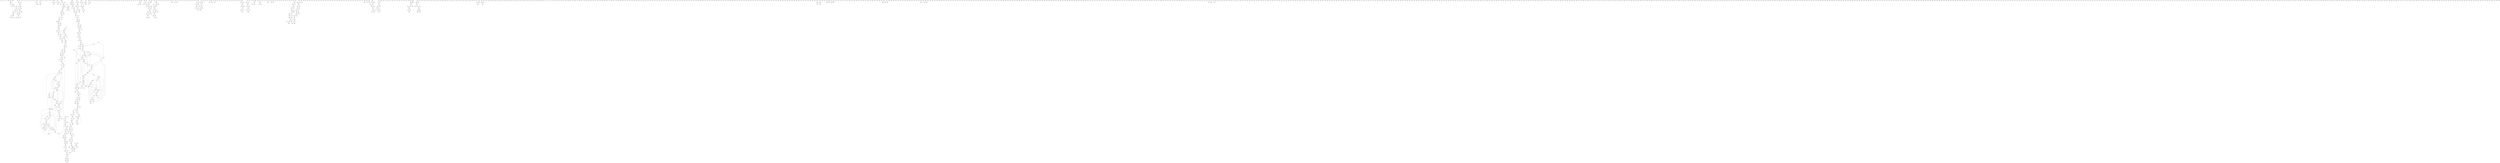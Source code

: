 digraph adj {
graph [k=25]
edge [d=-24]
"0+" [l=494 C=2125]
"0-" [l=494 C=2125]
"1+" [l=53 C=129]
"1-" [l=53 C=129]
"2+" [l=63 C=512]
"2-" [l=63 C=512]
"3+" [l=232 C=1201]
"3-" [l=232 C=1201]
"4+" [l=106 C=331]
"4-" [l=106 C=331]
"5+" [l=152 C=656]
"5-" [l=152 C=656]
"6+" [l=598 C=2831]
"6-" [l=598 C=2831]
"7+" [l=27 C=31]
"7-" [l=27 C=31]
"8+" [l=418 C=2431]
"8-" [l=418 C=2431]
"9+" [l=311 C=1298]
"9-" [l=311 C=1298]
"10+" [l=79 C=239]
"10-" [l=79 C=239]
"13+" [l=47 C=72]
"13-" [l=47 C=72]
"14+" [l=54 C=116]
"14-" [l=54 C=116]
"15+" [l=131 C=862]
"15-" [l=131 C=862]
"16+" [l=36 C=144]
"16-" [l=36 C=144]
"17+" [l=261 C=1224]
"17-" [l=261 C=1224]
"18+" [l=249 C=1269]
"18-" [l=249 C=1269]
"19+" [l=456 C=2093]
"19-" [l=456 C=2093]
"20+" [l=199 C=759]
"20-" [l=199 C=759]
"21+" [l=604 C=3042]
"21-" [l=604 C=3042]
"22+" [l=31 C=436]
"22-" [l=31 C=436]
"23+" [l=172 C=756]
"23-" [l=172 C=756]
"24+" [l=41 C=121]
"24-" [l=41 C=121]
"25+" [l=229 C=1683]
"25-" [l=229 C=1683]
"26+" [l=147 C=558]
"26-" [l=147 C=558]
"27+" [l=88 C=333]
"27-" [l=88 C=333]
"28+" [l=88 C=402]
"28-" [l=88 C=402]
"29+" [l=422 C=2154]
"29-" [l=422 C=2154]
"30+" [l=49 C=92]
"30-" [l=49 C=92]
"31+" [l=73 C=259]
"31-" [l=73 C=259]
"32+" [l=231 C=977]
"32-" [l=231 C=977]
"33+" [l=404 C=1863]
"33-" [l=404 C=1863]
"34+" [l=42 C=1011]
"34-" [l=42 C=1011]
"35+" [l=210 C=984]
"35-" [l=210 C=984]
"36+" [l=378 C=1682]
"36-" [l=378 C=1682]
"37+" [l=226 C=1054]
"37-" [l=226 C=1054]
"38+" [l=28 C=28]
"38-" [l=28 C=28]
"39+" [l=105 C=503]
"39-" [l=105 C=503]
"40+" [l=45 C=267]
"40-" [l=45 C=267]
"41+" [l=423 C=2204]
"41-" [l=423 C=2204]
"42+" [l=293 C=907]
"42-" [l=293 C=907]
"43+" [l=175 C=746]
"43-" [l=175 C=746]
"44+" [l=159 C=627]
"44-" [l=159 C=627]
"45+" [l=794 C=3661]
"45-" [l=794 C=3661]
"46+" [l=162 C=563]
"46-" [l=162 C=563]
"47+" [l=1436 C=7491]
"47-" [l=1436 C=7491]
"48+" [l=98 C=440]
"48-" [l=98 C=440]
"49+" [l=71 C=251]
"49-" [l=71 C=251]
"50+" [l=96 C=333]
"50-" [l=96 C=333]
"51+" [l=906 C=4511]
"51-" [l=906 C=4511]
"52+" [l=77 C=357]
"52-" [l=77 C=357]
"53+" [l=294 C=1470]
"53-" [l=294 C=1470]
"54+" [l=465 C=2288]
"54-" [l=465 C=2288]
"56+" [l=109 C=605]
"56-" [l=109 C=605]
"57+" [l=43 C=161]
"57-" [l=43 C=161]
"59+" [l=36 C=178]
"59-" [l=36 C=178]
"60+" [l=133 C=654]
"60-" [l=133 C=654]
"61+" [l=69 C=146]
"61-" [l=69 C=146]
"62+" [l=515 C=2554]
"62-" [l=515 C=2554]
"63+" [l=125 C=463]
"63-" [l=125 C=463]
"64+" [l=171 C=745]
"64-" [l=171 C=745]
"65+" [l=158 C=933]
"65-" [l=158 C=933]
"67+" [l=60 C=278]
"67-" [l=60 C=278]
"68+" [l=117 C=249]
"68-" [l=117 C=249]
"69+" [l=77 C=454]
"69-" [l=77 C=454]
"70+" [l=99 C=779]
"70-" [l=99 C=779]
"71+" [l=77 C=185]
"71-" [l=77 C=185]
"72+" [l=77 C=301]
"72-" [l=77 C=301]
"73+" [l=335 C=1536]
"73-" [l=335 C=1536]
"74+" [l=334 C=1567]
"74-" [l=334 C=1567]
"75+" [l=92 C=498]
"75-" [l=92 C=498]
"76+" [l=49 C=170]
"76-" [l=49 C=170]
"77+" [l=26 C=192]
"77-" [l=26 C=192]
"78+" [l=73 C=225]
"78-" [l=73 C=225]
"79+" [l=298 C=1188]
"79-" [l=298 C=1188]
"80+" [l=215 C=1182]
"80-" [l=215 C=1182]
"81+" [l=62 C=316]
"81-" [l=62 C=316]
"84+" [l=260 C=1319]
"84-" [l=260 C=1319]
"85+" [l=94 C=815]
"85-" [l=94 C=815]
"86+" [l=681 C=3038]
"86-" [l=681 C=3038]
"87+" [l=58 C=100]
"87-" [l=58 C=100]
"88+" [l=55 C=183]
"88-" [l=55 C=183]
"89+" [l=202 C=1008]
"89-" [l=202 C=1008]
"90+" [l=313 C=1410]
"90-" [l=313 C=1410]
"91+" [l=46 C=116]
"91-" [l=46 C=116]
"92+" [l=97 C=267]
"92-" [l=97 C=267]
"93+" [l=97 C=353]
"93-" [l=97 C=353]
"94+" [l=40 C=582]
"94-" [l=40 C=582]
"95+" [l=97 C=397]
"95-" [l=97 C=397]
"96+" [l=46 C=160]
"96-" [l=46 C=160]
"97+" [l=76 C=220]
"97-" [l=76 C=220]
"98+" [l=242 C=782]
"98-" [l=242 C=782]
"99+" [l=651 C=3520]
"99-" [l=651 C=3520]
"100+" [l=144 C=553]
"100-" [l=144 C=553]
"101+" [l=232 C=1354]
"101-" [l=232 C=1354]
"102+" [l=1512 C=7252]
"102-" [l=1512 C=7252]
"103+" [l=382 C=2215]
"103-" [l=382 C=2215]
"104+" [l=452 C=2424]
"104-" [l=452 C=2424]
"106+" [l=70 C=205]
"106-" [l=70 C=205]
"108+" [l=441 C=1710]
"108-" [l=441 C=1710]
"109+" [l=193 C=731]
"109-" [l=193 C=731]
"110+" [l=691 C=3176]
"110-" [l=691 C=3176]
"111+" [l=43 C=278]
"111-" [l=43 C=278]
"112+" [l=126 C=1428]
"112-" [l=126 C=1428]
"113+" [l=235 C=830]
"113-" [l=235 C=830]
"114+" [l=297 C=1290]
"114-" [l=297 C=1290]
"115+" [l=404 C=1581]
"115-" [l=404 C=1581]
"116+" [l=131 C=650]
"116-" [l=131 C=650]
"117+" [l=174 C=909]
"117-" [l=174 C=909]
"118+" [l=119 C=606]
"118-" [l=119 C=606]
"120+" [l=89 C=295]
"120-" [l=89 C=295]
"121+" [l=858 C=4375]
"121-" [l=858 C=4375]
"122+" [l=695 C=3163]
"122-" [l=695 C=3163]
"123+" [l=77 C=147]
"123-" [l=77 C=147]
"124+" [l=171 C=625]
"124-" [l=171 C=625]
"125+" [l=102 C=739]
"125-" [l=102 C=739]
"126+" [l=132 C=552]
"126-" [l=132 C=552]
"127+" [l=75 C=259]
"127-" [l=75 C=259]
"128+" [l=102 C=542]
"128-" [l=102 C=542]
"129+" [l=521 C=2720]
"129-" [l=521 C=2720]
"130+" [l=62 C=204]
"130-" [l=62 C=204]
"131+" [l=341 C=1655]
"131-" [l=341 C=1655]
"132+" [l=118 C=463]
"132-" [l=118 C=463]
"133+" [l=61 C=388]
"133-" [l=61 C=388]
"134+" [l=451 C=2119]
"134-" [l=451 C=2119]
"135+" [l=442 C=3285]
"135-" [l=442 C=3285]
"137+" [l=334 C=1381]
"137-" [l=334 C=1381]
"138+" [l=348 C=1737]
"138-" [l=348 C=1737]
"140+" [l=70 C=195]
"140-" [l=70 C=195]
"141+" [l=407 C=2085]
"141-" [l=407 C=2085]
"142+" [l=702 C=2756]
"142-" [l=702 C=2756]
"143+" [l=267 C=1150]
"143-" [l=267 C=1150]
"144+" [l=113 C=370]
"144-" [l=113 C=370]
"145+" [l=309 C=1809]
"145-" [l=309 C=1809]
"146+" [l=55 C=103]
"146-" [l=55 C=103]
"147+" [l=147 C=1120]
"147-" [l=147 C=1120]
"148+" [l=494 C=2214]
"148-" [l=494 C=2214]
"149+" [l=59 C=128]
"149-" [l=59 C=128]
"150+" [l=129 C=547]
"150-" [l=129 C=547]
"151+" [l=565 C=4563]
"151-" [l=565 C=4563]
"152+" [l=100 C=604]
"152-" [l=100 C=604]
"153+" [l=100 C=384]
"153-" [l=100 C=384]
"154+" [l=120 C=972]
"154-" [l=120 C=972]
"155+" [l=845 C=3874]
"155-" [l=845 C=3874]
"156+" [l=282 C=1299]
"156-" [l=282 C=1299]
"157+" [l=72 C=193]
"157-" [l=72 C=193]
"158+" [l=40 C=183]
"158-" [l=40 C=183]
"159+" [l=318 C=1318]
"159-" [l=318 C=1318]
"160+" [l=460 C=2275]
"160-" [l=460 C=2275]
"161+" [l=183 C=902]
"161-" [l=183 C=902]
"162+" [l=436 C=1950]
"162-" [l=436 C=1950]
"163+" [l=65 C=169]
"163-" [l=65 C=169]
"164+" [l=78 C=181]
"164-" [l=78 C=181]
"165+" [l=49 C=57]
"165-" [l=49 C=57]
"166+" [l=39 C=161]
"166-" [l=39 C=161]
"167+" [l=178 C=612]
"167-" [l=178 C=612]
"168+" [l=116 C=412]
"168-" [l=116 C=412]
"171+" [l=71 C=226]
"171-" [l=71 C=226]
"172+" [l=72 C=211]
"172-" [l=72 C=211]
"173+" [l=553 C=2517]
"173-" [l=553 C=2517]
"174+" [l=107 C=678]
"174-" [l=107 C=678]
"175+" [l=117 C=1115]
"175-" [l=117 C=1115]
"177+" [l=663 C=3248]
"177-" [l=663 C=3248]
"178+" [l=84 C=260]
"178-" [l=84 C=260]
"179+" [l=70 C=213]
"179-" [l=70 C=213]
"180+" [l=53 C=131]
"180-" [l=53 C=131]
"181+" [l=60 C=261]
"181-" [l=60 C=261]
"182+" [l=405 C=1724]
"182-" [l=405 C=1724]
"183+" [l=74 C=134]
"183-" [l=74 C=134]
"184+" [l=50 C=124]
"184-" [l=50 C=124]
"185+" [l=1919 C=10785]
"185-" [l=1919 C=10785]
"186+" [l=37 C=300]
"186-" [l=37 C=300]
"187+" [l=2214 C=11261]
"187-" [l=2214 C=11261]
"188+" [l=359 C=1565]
"188-" [l=359 C=1565]
"190+" [l=428 C=1931]
"190-" [l=428 C=1931]
"192+" [l=445 C=2033]
"192-" [l=445 C=2033]
"193+" [l=96 C=204]
"193-" [l=96 C=204]
"194+" [l=457 C=1912]
"194-" [l=457 C=1912]
"195+" [l=535 C=2531]
"195-" [l=535 C=2531]
"196+" [l=292 C=1160]
"196-" [l=292 C=1160]
"197+" [l=415 C=1998]
"197-" [l=415 C=1998]
"198+" [l=195 C=601]
"198-" [l=195 C=601]
"199+" [l=121 C=490]
"199-" [l=121 C=490]
"200+" [l=102 C=364]
"200-" [l=102 C=364]
"201+" [l=266 C=1220]
"201-" [l=266 C=1220]
"202+" [l=56 C=151]
"202-" [l=56 C=151]
"203+" [l=137 C=623]
"203-" [l=137 C=623]
"204+" [l=324 C=1633]
"204-" [l=324 C=1633]
"205+" [l=87 C=274]
"205-" [l=87 C=274]
"206+" [l=49 C=285]
"206-" [l=49 C=285]
"208+" [l=113 C=535]
"208-" [l=113 C=535]
"209+" [l=83 C=295]
"209-" [l=83 C=295]
"210+" [l=29 C=118]
"210-" [l=29 C=118]
"211+" [l=92 C=290]
"211-" [l=92 C=290]
"213+" [l=426 C=1849]
"213-" [l=426 C=1849]
"214+" [l=118 C=328]
"214-" [l=118 C=328]
"215+" [l=103 C=273]
"215-" [l=103 C=273]
"216+" [l=388 C=1902]
"216-" [l=388 C=1902]
"217+" [l=111 C=485]
"217-" [l=111 C=485]
"218+" [l=298 C=1308]
"218-" [l=298 C=1308]
"220+" [l=740 C=4482]
"220-" [l=740 C=4482]
"221+" [l=395 C=1633]
"221-" [l=395 C=1633]
"222+" [l=208 C=795]
"222-" [l=208 C=795]
"223+" [l=300 C=1557]
"223-" [l=300 C=1557]
"224+" [l=193 C=903]
"224-" [l=193 C=903]
"225+" [l=159 C=476]
"225-" [l=159 C=476]
"226+" [l=53 C=155]
"226-" [l=53 C=155]
"227+" [l=33 C=76]
"227-" [l=33 C=76]
"228+" [l=199 C=761]
"228-" [l=199 C=761]
"229+" [l=174 C=958]
"229-" [l=174 C=958]
"230+" [l=322 C=1849]
"230-" [l=322 C=1849]
"232+" [l=305 C=1477]
"232-" [l=305 C=1477]
"233+" [l=51 C=114]
"233-" [l=51 C=114]
"234+" [l=39 C=119]
"234-" [l=39 C=119]
"235+" [l=150 C=507]
"235-" [l=150 C=507]
"236+" [l=407 C=1617]
"236-" [l=407 C=1617]
"237+" [l=403 C=1891]
"237-" [l=403 C=1891]
"238+" [l=260 C=1230]
"238-" [l=260 C=1230]
"239+" [l=219 C=949]
"239-" [l=219 C=949]
"241+" [l=54 C=93]
"241-" [l=54 C=93]
"242+" [l=204 C=1119]
"242-" [l=204 C=1119]
"243+" [l=128 C=510]
"243-" [l=128 C=510]
"244+" [l=300 C=1438]
"244-" [l=300 C=1438]
"245+" [l=76 C=166]
"245-" [l=76 C=166]
"246+" [l=32 C=101]
"246-" [l=32 C=101]
"247+" [l=77 C=165]
"247-" [l=77 C=165]
"248+" [l=47 C=377]
"248-" [l=47 C=377]
"249+" [l=423 C=1626]
"249-" [l=423 C=1626]
"250+" [l=58 C=357]
"250-" [l=58 C=357]
"251+" [l=70 C=198]
"251-" [l=70 C=198]
"252+" [l=446 C=2210]
"252-" [l=446 C=2210]
"253+" [l=255 C=1006]
"253-" [l=255 C=1006]
"254+" [l=1516 C=7994]
"254-" [l=1516 C=7994]
"255+" [l=49 C=156]
"255-" [l=49 C=156]
"256+" [l=163 C=693]
"256-" [l=163 C=693]
"257+" [l=163 C=537]
"257-" [l=163 C=537]
"259+" [l=1111 C=5486]
"259-" [l=1111 C=5486]
"260+" [l=166 C=748]
"260-" [l=166 C=748]
"261+" [l=151 C=658]
"261-" [l=151 C=658]
"262+" [l=204 C=991]
"262-" [l=204 C=991]
"263+" [l=230 C=1052]
"263-" [l=230 C=1052]
"264+" [l=72 C=242]
"264-" [l=72 C=242]
"265+" [l=44 C=59]
"265-" [l=44 C=59]
"267+" [l=112 C=400]
"267-" [l=112 C=400]
"268+" [l=315 C=1758]
"268-" [l=315 C=1758]
"269+" [l=83 C=208]
"269-" [l=83 C=208]
"270+" [l=125 C=374]
"270-" [l=125 C=374]
"271+" [l=219 C=930]
"271-" [l=219 C=930]
"272+" [l=88 C=570]
"272-" [l=88 C=570]
"273+" [l=142 C=642]
"273-" [l=142 C=642]
"274+" [l=189 C=690]
"274-" [l=189 C=690]
"275+" [l=62 C=164]
"275-" [l=62 C=164]
"276+" [l=114 C=414]
"276-" [l=114 C=414]
"277+" [l=244 C=1360]
"277-" [l=244 C=1360]
"278+" [l=95 C=270]
"278-" [l=95 C=270]
"279+" [l=55 C=79]
"279-" [l=55 C=79]
"280+" [l=169 C=784]
"280-" [l=169 C=784]
"281+" [l=493 C=2223]
"281-" [l=493 C=2223]
"282+" [l=444 C=2342]
"282-" [l=444 C=2342]
"283+" [l=302 C=1220]
"283-" [l=302 C=1220]
"284+" [l=827 C=4648]
"284-" [l=827 C=4648]
"285+" [l=435 C=1830]
"285-" [l=435 C=1830]
"286+" [l=50 C=700]
"286-" [l=50 C=700]
"287+" [l=99 C=453]
"287-" [l=99 C=453]
"288+" [l=54 C=120]
"288-" [l=54 C=120]
"289+" [l=71 C=157]
"289-" [l=71 C=157]
"290+" [l=305 C=1275]
"290-" [l=305 C=1275]
"291+" [l=70 C=264]
"291-" [l=70 C=264]
"292+" [l=218 C=1165]
"292-" [l=218 C=1165]
"293+" [l=37 C=176]
"293-" [l=37 C=176]
"294+" [l=112 C=501]
"294-" [l=112 C=501]
"295+" [l=51 C=179]
"295-" [l=51 C=179]
"296+" [l=393 C=1502]
"296-" [l=393 C=1502]
"297+" [l=68 C=156]
"297-" [l=68 C=156]
"298+" [l=281 C=1186]
"298-" [l=281 C=1186]
"299+" [l=133 C=346]
"299-" [l=133 C=346]
"300+" [l=49 C=154]
"300-" [l=49 C=154]
"301+" [l=428 C=2046]
"301-" [l=428 C=2046]
"302+" [l=999 C=5187]
"302-" [l=999 C=5187]
"303+" [l=49 C=70]
"303-" [l=49 C=70]
"304+" [l=169 C=551]
"304-" [l=169 C=551]
"305+" [l=85 C=319]
"305-" [l=85 C=319]
"306+" [l=678 C=5383]
"306-" [l=678 C=5383]
"307+" [l=71 C=214]
"307-" [l=71 C=214]
"308+" [l=323 C=1357]
"308-" [l=323 C=1357]
"309+" [l=27 C=60]
"309-" [l=27 C=60]
"310+" [l=122 C=449]
"310-" [l=122 C=449]
"311+" [l=42 C=744]
"311-" [l=42 C=744]
"312+" [l=471 C=2715]
"312-" [l=471 C=2715]
"313+" [l=224 C=935]
"313-" [l=224 C=935]
"314+" [l=84 C=230]
"314-" [l=84 C=230]
"315+" [l=385 C=1828]
"315-" [l=385 C=1828]
"316+" [l=633 C=3385]
"316-" [l=633 C=3385]
"317+" [l=81 C=303]
"317-" [l=81 C=303]
"319+" [l=112 C=288]
"319-" [l=112 C=288]
"320+" [l=414 C=1998]
"320-" [l=414 C=1998]
"321+" [l=382 C=1620]
"321-" [l=382 C=1620]
"322+" [l=180 C=1040]
"322-" [l=180 C=1040]
"323+" [l=48 C=130]
"323-" [l=48 C=130]
"324+" [l=816 C=3994]
"324-" [l=816 C=3994]
"325+" [l=65 C=195]
"325-" [l=65 C=195]
"327+" [l=137 C=647]
"327-" [l=137 C=647]
"328+" [l=135 C=527]
"328-" [l=135 C=527]
"329+" [l=143 C=551]
"329-" [l=143 C=551]
"330+" [l=1386 C=7582]
"330-" [l=1386 C=7582]
"331+" [l=87 C=356]
"331-" [l=87 C=356]
"332+" [l=76 C=204]
"332-" [l=76 C=204]
"333+" [l=150 C=814]
"333-" [l=150 C=814]
"334+" [l=66 C=191]
"334-" [l=66 C=191]
"335+" [l=362 C=2005]
"335-" [l=362 C=2005]
"337+" [l=49 C=162]
"337-" [l=49 C=162]
"338+" [l=58 C=182]
"338-" [l=58 C=182]
"339+" [l=365 C=1583]
"339-" [l=365 C=1583]
"340+" [l=35 C=112]
"340-" [l=35 C=112]
"341+" [l=159 C=657]
"341-" [l=159 C=657]
"342+" [l=84 C=295]
"342-" [l=84 C=295]
"343+" [l=195 C=599]
"343-" [l=195 C=599]
"344+" [l=51 C=179]
"344-" [l=51 C=179]
"345+" [l=221 C=1145]
"345-" [l=221 C=1145]
"346+" [l=321 C=1356]
"346-" [l=321 C=1356]
"347+" [l=97 C=204]
"347-" [l=97 C=204]
"348+" [l=309 C=1431]
"348-" [l=309 C=1431]
"349+" [l=85 C=348]
"349-" [l=85 C=348]
"350+" [l=260 C=1409]
"350-" [l=260 C=1409]
"351+" [l=46 C=68]
"351-" [l=46 C=68]
"352+" [l=249 C=1240]
"352-" [l=249 C=1240]
"353+" [l=905 C=4635]
"353-" [l=905 C=4635]
"354+" [l=62 C=182]
"354-" [l=62 C=182]
"355+" [l=303 C=1690]
"355-" [l=303 C=1690]
"356+" [l=49 C=101]
"356-" [l=49 C=101]
"357+" [l=56 C=171]
"357-" [l=56 C=171]
"358+" [l=540 C=2321]
"358-" [l=540 C=2321]
"359+" [l=447 C=2158]
"359-" [l=447 C=2158]
"360+" [l=296 C=1092]
"360-" [l=296 C=1092]
"362+" [l=52 C=282]
"362-" [l=52 C=282]
"363+" [l=958 C=4920]
"363-" [l=958 C=4920]
"364+" [l=216 C=946]
"364-" [l=216 C=946]
"365+" [l=29 C=61]
"365-" [l=29 C=61]
"366+" [l=25 C=57]
"366-" [l=25 C=57]
"367+" [l=27 C=54]
"367-" [l=27 C=54]
"368+" [l=1486 C=7216]
"368-" [l=1486 C=7216]
"369+" [l=26 C=18]
"369-" [l=26 C=18]
"370+" [l=67 C=384]
"370-" [l=67 C=384]
"371+" [l=60 C=132]
"371-" [l=60 C=132]
"372+" [l=535 C=3010]
"372-" [l=535 C=3010]
"373+" [l=138 C=573]
"373-" [l=138 C=573]
"374+" [l=100 C=441]
"374-" [l=100 C=441]
"375+" [l=215 C=1241]
"375-" [l=215 C=1241]
"376+" [l=53 C=231]
"376-" [l=53 C=231]
"377+" [l=357 C=1272]
"377-" [l=357 C=1272]
"378+" [l=331 C=1481]
"378-" [l=331 C=1481]
"379+" [l=30 C=53]
"379-" [l=30 C=53]
"380+" [l=131 C=547]
"380-" [l=131 C=547]
"381+" [l=226 C=1013]
"381-" [l=226 C=1013]
"382+" [l=237 C=935]
"382-" [l=237 C=935]
"383+" [l=251 C=1354]
"383-" [l=251 C=1354]
"384+" [l=193 C=688]
"384-" [l=193 C=688]
"385+" [l=34 C=293]
"385-" [l=34 C=293]
"386+" [l=239 C=2267]
"386-" [l=239 C=2267]
"387+" [l=55 C=97]
"387-" [l=55 C=97]
"388+" [l=55 C=229]
"388-" [l=55 C=229]
"389+" [l=42 C=481]
"389-" [l=42 C=481]
"390+" [l=81 C=147]
"390-" [l=81 C=147]
"391+" [l=119 C=534]
"391-" [l=119 C=534]
"392+" [l=351 C=1647]
"392-" [l=351 C=1647]
"393+" [l=295 C=1548]
"393-" [l=295 C=1548]
"394+" [l=79 C=311]
"394-" [l=79 C=311]
"395+" [l=183 C=1008]
"395-" [l=183 C=1008]
"396+" [l=27 C=31]
"396-" [l=27 C=31]
"397+" [l=250 C=797]
"397-" [l=250 C=797]
"398+" [l=141 C=934]
"398-" [l=141 C=934]
"399+" [l=612 C=3439]
"399-" [l=612 C=3439]
"400+" [l=92 C=783]
"400-" [l=92 C=783]
"401+" [l=365 C=2154]
"401-" [l=365 C=2154]
"402+" [l=1636 C=8646]
"402-" [l=1636 C=8646]
"403+" [l=25 C=25]
"403-" [l=25 C=25]
"405+" [l=203 C=944]
"405-" [l=203 C=944]
"406+" [l=58 C=290]
"406-" [l=58 C=290]
"407+" [l=33 C=195]
"407-" [l=33 C=195]
"408+" [l=64 C=399]
"408-" [l=64 C=399]
"409+" [l=58 C=185]
"409-" [l=58 C=185]
"410+" [l=585 C=2740]
"410-" [l=585 C=2740]
"411+" [l=230 C=1081]
"411-" [l=230 C=1081]
"412+" [l=310 C=1555]
"412-" [l=310 C=1555]
"413+" [l=499 C=2795]
"413-" [l=499 C=2795]
"414+" [l=268 C=1150]
"414-" [l=268 C=1150]
"415+" [l=79 C=348]
"415-" [l=79 C=348]
"416+" [l=292 C=1061]
"416-" [l=292 C=1061]
"417+" [l=120 C=489]
"417-" [l=120 C=489]
"418+" [l=46 C=304]
"418-" [l=46 C=304]
"419+" [l=49 C=291]
"419-" [l=49 C=291]
"420+" [l=82 C=318]
"420-" [l=82 C=318]
"421+" [l=446 C=2377]
"421-" [l=446 C=2377]
"422+" [l=209 C=687]
"422-" [l=209 C=687]
"423+" [l=95 C=420]
"423-" [l=95 C=420]
"424+" [l=380 C=1918]
"424-" [l=380 C=1918]
"425+" [l=123 C=513]
"425-" [l=123 C=513]
"426+" [l=27 C=71]
"426-" [l=27 C=71]
"427+" [l=301 C=1243]
"427-" [l=301 C=1243]
"428+" [l=529 C=2382]
"428-" [l=529 C=2382]
"429+" [l=301 C=1505]
"429-" [l=301 C=1505]
"430+" [l=41 C=218]
"430-" [l=41 C=218]
"431+" [l=58 C=183]
"431-" [l=58 C=183]
"432+" [l=189 C=936]
"432-" [l=189 C=936]
"433+" [l=98 C=318]
"433-" [l=98 C=318]
"434+" [l=456 C=2135]
"434-" [l=456 C=2135]
"435+" [l=180 C=895]
"435-" [l=180 C=895]
"436+" [l=217 C=882]
"436-" [l=217 C=882]
"437+" [l=1291 C=7139]
"437-" [l=1291 C=7139]
"438+" [l=221 C=1021]
"438-" [l=221 C=1021]
"439+" [l=55 C=171]
"439-" [l=55 C=171]
"440+" [l=104 C=405]
"440-" [l=104 C=405]
"441+" [l=132 C=944]
"441-" [l=132 C=944]
"442+" [l=176 C=1051]
"442-" [l=176 C=1051]
"443+" [l=404 C=2278]
"443-" [l=404 C=2278]
"444+" [l=127 C=563]
"444-" [l=127 C=563]
"445+" [l=1108 C=5559]
"445-" [l=1108 C=5559]
"446+" [l=118 C=567]
"446-" [l=118 C=567]
"448+" [l=51 C=133]
"448-" [l=51 C=133]
"449+" [l=66 C=178]
"449-" [l=66 C=178]
"450+" [l=76 C=234]
"450-" [l=76 C=234]
"451+" [l=35 C=147]
"451-" [l=35 C=147]
"452+" [l=133 C=516]
"452-" [l=133 C=516]
"453+" [l=71 C=229]
"453-" [l=71 C=229]
"454+" [l=336 C=1581]
"454-" [l=336 C=1581]
"455+" [l=124 C=362]
"455-" [l=124 C=362]
"456+" [l=904 C=5274]
"456-" [l=904 C=5274]
"457+" [l=113 C=421]
"457-" [l=113 C=421]
"458+" [l=127 C=407]
"458-" [l=127 C=407]
"459+" [l=211 C=706]
"459-" [l=211 C=706]
"460+" [l=453 C=2251]
"460-" [l=453 C=2251]
"461+" [l=111 C=505]
"461-" [l=111 C=505]
"462+" [l=84 C=299]
"462-" [l=84 C=299]
"463+" [l=802 C=4336]
"463-" [l=802 C=4336]
"464+" [l=84 C=245]
"464-" [l=84 C=245]
"465+" [l=376 C=1658]
"465-" [l=376 C=1658]
"466+" [l=55 C=115]
"466-" [l=55 C=115]
"467+" [l=383 C=1740]
"467-" [l=383 C=1740]
"468+" [l=127 C=435]
"468-" [l=127 C=435]
"469+" [l=280 C=1226]
"469-" [l=280 C=1226]
"470+" [l=66 C=119]
"470-" [l=66 C=119]
"471+" [l=144 C=653]
"471-" [l=144 C=653]
"472+" [l=49 C=103]
"472-" [l=49 C=103]
"473+" [l=50 C=174]
"473-" [l=50 C=174]
"475+" [l=145 C=594]
"475-" [l=145 C=594]
"476+" [l=77 C=273]
"476-" [l=77 C=273]
"477+" [l=105 C=309]
"477-" [l=105 C=309]
"478+" [l=25 C=8]
"478-" [l=25 C=8]
"479+" [l=963 C=5017]
"479-" [l=963 C=5017]
"480+" [l=66 C=154]
"480-" [l=66 C=154]
"481+" [l=170 C=781]
"481-" [l=170 C=781]
"482+" [l=30 C=63]
"482-" [l=30 C=63]
"483+" [l=145 C=598]
"483-" [l=145 C=598]
"484+" [l=306 C=1496]
"484-" [l=306 C=1496]
"485+" [l=221 C=1055]
"485-" [l=221 C=1055]
"486+" [l=1781 C=9183]
"486-" [l=1781 C=9183]
"487+" [l=115 C=351]
"487-" [l=115 C=351]
"488+" [l=59 C=193]
"488-" [l=59 C=193]
"489+" [l=58 C=271]
"489-" [l=58 C=271]
"490+" [l=55 C=109]
"490-" [l=55 C=109]
"491+" [l=49 C=131]
"491-" [l=49 C=131]
"492+" [l=194 C=1100]
"492-" [l=194 C=1100]
"493+" [l=949 C=4615]
"493-" [l=949 C=4615]
"494+" [l=107 C=303]
"494-" [l=107 C=303]
"495+" [l=338 C=1539]
"495-" [l=338 C=1539]
"498+" [l=275 C=1083]
"498-" [l=275 C=1083]
"499+" [l=283 C=1214]
"499-" [l=283 C=1214]
"500+" [l=49 C=143]
"500-" [l=49 C=143]
"501+" [l=69 C=266]
"501-" [l=69 C=266]
"502+" [l=183 C=773]
"502-" [l=183 C=773]
"503+" [l=25 C=8]
"503-" [l=25 C=8]
"504+" [l=374 C=1850]
"504-" [l=374 C=1850]
"505+" [l=227 C=789]
"505-" [l=227 C=789]
"506+" [l=224 C=992]
"506-" [l=224 C=992]
"507+" [l=196 C=1678]
"507-" [l=196 C=1678]
"508+" [l=184 C=1499]
"508-" [l=184 C=1499]
"509+" [l=86 C=311]
"509-" [l=86 C=311]
"510+" [l=86 C=317]
"510-" [l=86 C=317]
"511+" [l=86 C=285]
"511-" [l=86 C=285]
"512+" [l=242 C=900]
"512-" [l=242 C=900]
"513+" [l=533 C=2892]
"513-" [l=533 C=2892]
"514+" [l=528 C=2497]
"514-" [l=528 C=2497]
"515+" [l=172 C=1203]
"515-" [l=172 C=1203]
"516+" [l=54 C=120]
"516-" [l=54 C=120]
"517+" [l=708 C=3659]
"517-" [l=708 C=3659]
"518+" [l=34 C=199]
"518-" [l=34 C=199]
"519+" [l=423 C=2107]
"519-" [l=423 C=2107]
"520+" [l=46 C=102]
"520-" [l=46 C=102]
"521+" [l=89 C=385]
"521-" [l=89 C=385]
"522+" [l=48 C=184]
"522-" [l=48 C=184]
"523+" [l=26 C=115]
"523-" [l=26 C=115]
"524+" [l=304 C=1080]
"524-" [l=304 C=1080]
"525+" [l=363 C=1917]
"525-" [l=363 C=1917]
"526+" [l=75 C=263]
"526-" [l=75 C=263]
"527+" [l=260 C=1697]
"527-" [l=260 C=1697]
"528+" [l=241 C=755]
"528-" [l=241 C=755]
"529+" [l=396 C=1938]
"529-" [l=396 C=1938]
"530+" [l=798 C=3409]
"530-" [l=798 C=3409]
"531+" [l=254 C=1132]
"531-" [l=254 C=1132]
"532+" [l=27 C=20]
"532-" [l=27 C=20]
"533+" [l=283 C=1095]
"533-" [l=283 C=1095]
"534+" [l=247 C=1171]
"534-" [l=247 C=1171]
"535+" [l=171 C=503]
"535-" [l=171 C=503]
"536+" [l=31 C=157]
"536-" [l=31 C=157]
"537+" [l=98 C=407]
"537-" [l=98 C=407]
"538+" [l=67 C=192]
"538-" [l=67 C=192]
"539+" [l=36 C=959]
"539-" [l=36 C=959]
"540+" [l=127 C=597]
"540-" [l=127 C=597]
"541+" [l=519 C=2578]
"541-" [l=519 C=2578]
"542+" [l=81 C=380]
"542-" [l=81 C=380]
"543+" [l=398 C=1817]
"543-" [l=398 C=1817]
"544+" [l=72 C=171]
"544-" [l=72 C=171]
"545+" [l=97 C=350]
"545-" [l=97 C=350]
"546+" [l=242 C=1649]
"546-" [l=242 C=1649]
"547+" [l=57 C=121]
"547-" [l=57 C=121]
"548+" [l=63 C=229]
"548-" [l=63 C=229]
"549+" [l=332 C=1441]
"549-" [l=332 C=1441]
"550+" [l=61 C=368]
"550-" [l=61 C=368]
"551+" [l=125 C=414]
"551-" [l=125 C=414]
"552+" [l=240 C=1119]
"552-" [l=240 C=1119]
"553+" [l=313 C=1659]
"553-" [l=313 C=1659]
"554+" [l=339 C=1621]
"554-" [l=339 C=1621]
"555+" [l=1110 C=6062]
"555-" [l=1110 C=6062]
"556+" [l=128 C=566]
"556-" [l=128 C=566]
"557+" [l=48 C=87]
"557-" [l=48 C=87]
"558+" [l=266 C=1374]
"558-" [l=266 C=1374]
"559+" [l=69 C=195]
"559-" [l=69 C=195]
"560+" [l=35 C=183]
"560-" [l=35 C=183]
"561+" [l=157 C=664]
"561-" [l=157 C=664]
"562+" [l=69 C=688]
"562-" [l=69 C=688]
"563+" [l=62 C=307]
"563-" [l=62 C=307]
"564+" [l=48 C=150]
"564-" [l=48 C=150]
"565+" [l=110 C=578]
"565-" [l=110 C=578]
"566+" [l=227 C=1002]
"566-" [l=227 C=1002]
"567+" [l=211 C=1052]
"567-" [l=211 C=1052]
"568+" [l=536 C=2891]
"568-" [l=536 C=2891]
"569+" [l=244 C=1344]
"569-" [l=244 C=1344]
"570+" [l=387 C=1625]
"570-" [l=387 C=1625]
"571+" [l=251 C=1015]
"571-" [l=251 C=1015]
"572+" [l=227 C=790]
"572-" [l=227 C=790]
"573+" [l=32 C=139]
"573-" [l=32 C=139]
"574+" [l=133 C=470]
"574-" [l=133 C=470]
"575+" [l=668 C=3651]
"575-" [l=668 C=3651]
"576+" [l=55 C=177]
"576-" [l=55 C=177]
"577+" [l=141 C=490]
"577-" [l=141 C=490]
"578+" [l=131 C=584]
"578-" [l=131 C=584]
"579+" [l=58 C=163]
"579-" [l=58 C=163]
"580+" [l=286 C=1189]
"580-" [l=286 C=1189]
"581+" [l=71 C=165]
"581-" [l=71 C=165]
"582+" [l=497 C=1824]
"582-" [l=497 C=1824]
"583+" [l=295 C=1345]
"583-" [l=295 C=1345]
"585+" [l=246 C=1101]
"585-" [l=246 C=1101]
"586+" [l=50 C=86]
"586-" [l=50 C=86]
"587+" [l=179 C=751]
"587-" [l=179 C=751]
"588+" [l=149 C=715]
"588-" [l=149 C=715]
"589+" [l=208 C=1437]
"589-" [l=208 C=1437]
"590+" [l=219 C=940]
"590-" [l=219 C=940]
"591+" [l=293 C=1431]
"591-" [l=293 C=1431]
"592+" [l=585 C=2577]
"592-" [l=585 C=2577]
"593+" [l=482 C=2132]
"593-" [l=482 C=2132]
"594+" [l=158 C=571]
"594-" [l=158 C=571]
"595+" [l=1323 C=7449]
"595-" [l=1323 C=7449]
"596+" [l=532 C=2678]
"596-" [l=532 C=2678]
"597+" [l=452 C=2663]
"597-" [l=452 C=2663]
"598+" [l=655 C=2847]
"598-" [l=655 C=2847]
"599+" [l=75 C=253]
"599-" [l=75 C=253]
"601+" [l=94 C=423]
"601-" [l=94 C=423]
"602+" [l=489 C=2129]
"602-" [l=489 C=2129]
"603+" [l=119 C=519]
"603-" [l=119 C=519]
"604+" [l=80 C=236]
"604-" [l=80 C=236]
"605+" [l=469 C=2155]
"605-" [l=469 C=2155]
"606+" [l=328 C=1811]
"606-" [l=328 C=1811]
"607+" [l=39 C=401]
"607-" [l=39 C=401]
"608+" [l=49 C=114]
"608-" [l=49 C=114]
"609+" [l=674 C=3359]
"609-" [l=674 C=3359]
"610+" [l=157 C=441]
"610-" [l=157 C=441]
"611+" [l=61 C=176]
"611-" [l=61 C=176]
"612+" [l=601 C=2827]
"612-" [l=601 C=2827]
"614+" [l=195 C=842]
"614-" [l=195 C=842]
"615+" [l=956 C=5776]
"615-" [l=956 C=5776]
"616+" [l=341 C=1506]
"616-" [l=341 C=1506]
"617+" [l=49 C=163]
"617-" [l=49 C=163]
"618+" [l=346 C=1977]
"618-" [l=346 C=1977]
"620+" [l=728 C=3386]
"620-" [l=728 C=3386]
"622+" [l=62 C=184]
"622-" [l=62 C=184]
"623+" [l=62 C=269]
"623-" [l=62 C=269]
"624+" [l=396 C=1599]
"624-" [l=396 C=1599]
"625+" [l=183 C=896]
"625-" [l=183 C=896]
"626+" [l=98 C=325]
"626-" [l=98 C=325]
"627+" [l=131 C=493]
"627-" [l=131 C=493]
"628+" [l=755 C=3957]
"628-" [l=755 C=3957]
"629+" [l=199 C=880]
"629-" [l=199 C=880]
"630+" [l=56 C=384]
"630-" [l=56 C=384]
"631+" [l=162 C=748]
"631-" [l=162 C=748]
"632+" [l=63 C=422]
"632-" [l=63 C=422]
"633+" [l=33 C=53]
"633-" [l=33 C=53]
"634+" [l=166 C=783]
"634-" [l=166 C=783]
"635+" [l=60 C=114]
"635-" [l=60 C=114]
"636+" [l=168 C=711]
"636-" [l=168 C=711]
"637+" [l=73 C=178]
"637-" [l=73 C=178]
"638+" [l=129 C=600]
"638-" [l=129 C=600]
"639+" [l=129 C=304]
"639-" [l=129 C=304]
"640+" [l=562 C=2667]
"640-" [l=562 C=2667]
"642+" [l=533 C=3822]
"642-" [l=533 C=3822]
"643+" [l=499 C=2183]
"643-" [l=499 C=2183]
"644+" [l=132 C=518]
"644-" [l=132 C=518]
"645+" [l=352 C=1727]
"645-" [l=352 C=1727]
"646+" [l=108 C=380]
"646-" [l=108 C=380]
"648+" [l=109 C=305]
"648-" [l=109 C=305]
"649+" [l=232 C=955]
"649-" [l=232 C=955]
"650+" [l=231 C=967]
"650-" [l=231 C=967]
"651+" [l=83 C=244]
"651-" [l=83 C=244]
"652+" [l=79 C=226]
"652-" [l=79 C=226]
"653+" [l=116 C=535]
"653-" [l=116 C=535]
"654+" [l=225 C=1040]
"654-" [l=225 C=1040]
"655+" [l=204 C=985]
"655-" [l=204 C=985]
"656+" [l=131 C=425]
"656-" [l=131 C=425]
"657+" [l=187 C=744]
"657-" [l=187 C=744]
"658+" [l=662 C=3444]
"658-" [l=662 C=3444]
"660+" [l=194 C=795]
"660-" [l=194 C=795]
"661+" [l=186 C=666]
"661-" [l=186 C=666]
"662+" [l=68 C=232]
"662-" [l=68 C=232]
"663+" [l=67 C=658]
"663-" [l=67 C=658]
"664+" [l=54 C=130]
"664-" [l=54 C=130]
"665+" [l=519 C=2764]
"665-" [l=519 C=2764]
"666+" [l=334 C=1697]
"666-" [l=334 C=1697]
"667+" [l=171 C=682]
"667-" [l=171 C=682]
"668+" [l=84 C=221]
"668-" [l=84 C=221]
"669+" [l=140 C=546]
"669-" [l=140 C=546]
"670+" [l=1436 C=8791]
"670-" [l=1436 C=8791]
"671+" [l=396 C=1757]
"671-" [l=396 C=1757]
"672+" [l=594 C=2700]
"672-" [l=594 C=2700]
"673+" [l=39 C=456]
"673-" [l=39 C=456]
"674+" [l=241 C=972]
"674-" [l=241 C=972]
"675+" [l=186 C=946]
"675-" [l=186 C=946]
"676+" [l=130 C=334]
"676-" [l=130 C=334]
"677+" [l=259 C=1056]
"677-" [l=259 C=1056]
"678+" [l=174 C=829]
"678-" [l=174 C=829]
"679+" [l=2260 C=11120]
"679-" [l=2260 C=11120]
"680+" [l=187 C=702]
"680-" [l=187 C=702]
"681+" [l=1315 C=6557]
"681-" [l=1315 C=6557]
"682+" [l=59 C=161]
"682-" [l=59 C=161]
"683+" [l=70 C=284]
"683-" [l=70 C=284]
"684+" [l=388 C=1600]
"684-" [l=388 C=1600]
"685+" [l=170 C=603]
"685-" [l=170 C=603]
"686+" [l=81 C=261]
"686-" [l=81 C=261]
"687+" [l=128 C=429]
"687-" [l=128 C=429]
"688+" [l=763 C=4011]
"688-" [l=763 C=4011]
"689+" [l=25 C=14]
"689-" [l=25 C=14]
"690+" [l=156 C=620]
"690-" [l=156 C=620]
"691+" [l=589 C=2398]
"691-" [l=589 C=2398]
"692+" [l=74 C=285]
"692-" [l=74 C=285]
"693+" [l=284 C=1372]
"693-" [l=284 C=1372]
"694+" [l=39 C=147]
"694-" [l=39 C=147]
"695+" [l=868 C=3401]
"695-" [l=868 C=3401]
"697+" [l=976 C=4653]
"697-" [l=976 C=4653]
"698+" [l=324 C=1273]
"698-" [l=324 C=1273]
"699+" [l=422 C=2777]
"699-" [l=422 C=2777]
"700+" [l=43 C=318]
"700-" [l=43 C=318]
"701+" [l=740 C=3931]
"701-" [l=740 C=3931]
"703+" [l=145 C=409]
"703-" [l=145 C=409]
"704+" [l=118 C=586]
"704-" [l=118 C=586]
"705+" [l=88 C=494]
"705-" [l=88 C=494]
"706+" [l=58 C=139]
"706-" [l=58 C=139]
"707+" [l=471 C=2375]
"707-" [l=471 C=2375]
"708+" [l=981 C=4807]
"708-" [l=981 C=4807]
"709+" [l=799 C=4247]
"709-" [l=799 C=4247]
"710+" [l=69 C=397]
"710-" [l=69 C=397]
"711+" [l=64 C=214]
"711-" [l=64 C=214]
"712+" [l=58 C=199]
"712-" [l=58 C=199]
"714+" [l=49 C=131]
"714-" [l=49 C=131]
"715+" [l=260 C=1034]
"715-" [l=260 C=1034]
"716+" [l=197 C=1290]
"716-" [l=197 C=1290]
"717+" [l=422 C=2467]
"717-" [l=422 C=2467]
"718+" [l=72 C=233]
"718-" [l=72 C=233]
"719+" [l=153 C=628]
"719-" [l=153 C=628]
"720+" [l=269 C=1336]
"720-" [l=269 C=1336]
"721+" [l=27 C=19]
"721-" [l=27 C=19]
"722+" [l=989 C=4836]
"722-" [l=989 C=4836]
"723+" [l=478 C=2331]
"723-" [l=478 C=2331]
"724+" [l=149 C=567]
"724-" [l=149 C=567]
"725+" [l=34 C=173]
"725-" [l=34 C=173]
"726+" [l=260 C=1968]
"726-" [l=260 C=1968]
"727+" [l=40 C=69]
"727-" [l=40 C=69]
"728+" [l=103 C=366]
"728-" [l=103 C=366]
"729+" [l=122 C=455]
"729-" [l=122 C=455]
"731+" [l=619 C=2977]
"731-" [l=619 C=2977]
"732+" [l=46 C=515]
"732-" [l=46 C=515]
"733+" [l=139 C=452]
"733-" [l=139 C=452]
"734+" [l=359 C=1282]
"734-" [l=359 C=1282]
"735+" [l=28 C=31]
"735-" [l=28 C=31]
"736+" [l=192 C=880]
"736-" [l=192 C=880]
"737+" [l=139 C=489]
"737-" [l=139 C=489]
"738+" [l=692 C=3447]
"738-" [l=692 C=3447]
"739+" [l=201 C=831]
"739-" [l=201 C=831]
"740+" [l=50 C=115]
"740-" [l=50 C=115]
"741+" [l=127 C=760]
"741-" [l=127 C=760]
"742+" [l=1004 C=5790]
"742-" [l=1004 C=5790]
"743+" [l=275 C=1257]
"743-" [l=275 C=1257]
"744+" [l=109 C=925]
"744-" [l=109 C=925]
"745+" [l=952 C=5647]
"745-" [l=952 C=5647]
"746+" [l=305 C=1364]
"746-" [l=305 C=1364]
"747+" [l=957 C=4726]
"747-" [l=957 C=4726]
"748+" [l=48 C=125]
"748-" [l=48 C=125]
"749+" [l=97 C=279]
"749-" [l=97 C=279]
"750+" [l=127 C=665]
"750-" [l=127 C=665]
"751+" [l=513 C=2480]
"751-" [l=513 C=2480]
"752+" [l=382 C=1783]
"752-" [l=382 C=1783]
"753+" [l=599 C=3088]
"753-" [l=599 C=3088]
"754+" [l=484 C=2197]
"754-" [l=484 C=2197]
"755+" [l=194 C=849]
"755-" [l=194 C=849]
"756+" [l=85 C=151]
"756-" [l=85 C=151]
"757+" [l=156 C=433]
"757-" [l=156 C=433]
"758+" [l=99 C=434]
"758-" [l=99 C=434]
"759+" [l=160 C=778]
"759-" [l=160 C=778]
"761+" [l=56 C=138]
"761-" [l=56 C=138]
"762+" [l=1139 C=6073]
"762-" [l=1139 C=6073]
"763+" [l=290 C=1256]
"763-" [l=290 C=1256]
"764+" [l=88 C=315]
"764-" [l=88 C=315]
"765+" [l=250 C=1017]
"765-" [l=250 C=1017]
"766+" [l=206 C=936]
"766-" [l=206 C=936]
"767+" [l=193 C=1028]
"767-" [l=193 C=1028]
"768+" [l=306 C=1422]
"768-" [l=306 C=1422]
"769+" [l=39 C=515]
"769-" [l=39 C=515]
"770+" [l=130 C=392]
"770-" [l=130 C=392]
"771+" [l=81 C=155]
"771-" [l=81 C=155]
"772+" [l=722 C=3558]
"772-" [l=722 C=3558]
"773+" [l=196 C=1121]
"773-" [l=196 C=1121]
"774+" [l=433 C=2074]
"774-" [l=433 C=2074]
"775+" [l=88 C=178]
"775-" [l=88 C=178]
"776+" [l=344 C=1836]
"776-" [l=344 C=1836]
"777+" [l=207 C=782]
"777-" [l=207 C=782]
"778+" [l=223 C=1204]
"778-" [l=223 C=1204]
"779+" [l=545 C=2287]
"779-" [l=545 C=2287]
"780+" [l=105 C=280]
"780-" [l=105 C=280]
"781+" [l=361 C=1865]
"781-" [l=361 C=1865]
"782+" [l=46 C=72]
"782-" [l=46 C=72]
"783+" [l=571 C=2837]
"783-" [l=571 C=2837]
"784+" [l=824 C=3850]
"784-" [l=824 C=3850]
"785+" [l=64 C=175]
"785-" [l=64 C=175]
"786+" [l=27 C=166]
"786-" [l=27 C=166]
"787+" [l=164 C=465]
"787-" [l=164 C=465]
"788+" [l=254 C=1171]
"788-" [l=254 C=1171]
"789+" [l=329 C=1843]
"789-" [l=329 C=1843]
"790+" [l=49 C=145]
"790-" [l=49 C=145]
"791+" [l=642 C=3016]
"791-" [l=642 C=3016]
"792+" [l=281 C=1181]
"792-" [l=281 C=1181]
"793+" [l=167 C=562]
"793-" [l=167 C=562]
"794+" [l=114 C=419]
"794-" [l=114 C=419]
"796+" [l=289 C=1547]
"796-" [l=289 C=1547]
"797+" [l=52 C=231]
"797-" [l=52 C=231]
"798+" [l=1215 C=6888]
"798-" [l=1215 C=6888]
"799+" [l=49 C=97]
"799-" [l=49 C=97]
"800+" [l=49 C=174]
"800-" [l=49 C=174]
"801+" [l=213 C=927]
"801-" [l=213 C=927]
"802+" [l=26 C=38]
"802-" [l=26 C=38]
"803+" [l=43 C=85]
"803-" [l=43 C=85]
"804+" [l=282 C=1329]
"804-" [l=282 C=1329]
"805+" [l=40 C=158]
"805-" [l=40 C=158]
"806+" [l=289 C=1214]
"806-" [l=289 C=1214]
"807+" [l=431 C=2288]
"807-" [l=431 C=2288]
"809+" [l=450 C=2046]
"809-" [l=450 C=2046]
"810+" [l=225 C=1106]
"810-" [l=225 C=1106]
"811+" [l=156 C=620]
"811-" [l=156 C=620]
"812+" [l=588 C=2844]
"812-" [l=588 C=2844]
"813+" [l=483 C=2610]
"813-" [l=483 C=2610]
"814+" [l=192 C=754]
"814-" [l=192 C=754]
"815+" [l=114 C=486]
"815-" [l=114 C=486]
"816+" [l=217 C=1042]
"816-" [l=217 C=1042]
"817+" [l=58 C=110]
"817-" [l=58 C=110]
"818+" [l=738 C=3176]
"818-" [l=738 C=3176]
"819+" [l=121 C=454]
"819-" [l=121 C=454]
"820+" [l=613 C=3222]
"820-" [l=613 C=3222]
"821+" [l=43 C=72]
"821-" [l=43 C=72]
"822+" [l=42 C=70]
"822-" [l=42 C=70]
"823+" [l=80 C=295]
"823-" [l=80 C=295]
"825+" [l=117 C=289]
"825-" [l=117 C=289]
"826+" [l=629 C=3021]
"826-" [l=629 C=3021]
"827+" [l=194 C=932]
"827-" [l=194 C=932]
"828+" [l=25 C=9]
"828-" [l=25 C=9]
"829+" [l=43 C=203]
"829-" [l=43 C=203]
"830+" [l=975 C=4491]
"830-" [l=975 C=4491]
"831+" [l=69 C=126]
"831-" [l=69 C=126]
"832+" [l=44 C=74]
"832-" [l=44 C=74]
"833+" [l=708 C=3849]
"833-" [l=708 C=3849]
"834+" [l=270 C=1213]
"834-" [l=270 C=1213]
"835+" [l=95 C=383]
"835-" [l=95 C=383]
"836+" [l=84 C=302]
"836-" [l=84 C=302]
"838+" [l=58 C=175]
"838-" [l=58 C=175]
"840+" [l=92 C=281]
"840-" [l=92 C=281]
"841+" [l=349 C=1583]
"841-" [l=349 C=1583]
"842+" [l=505 C=3592]
"842-" [l=505 C=3592]
"844+" [l=975 C=4531]
"844-" [l=975 C=4531]
"845+" [l=278 C=1365]
"845-" [l=278 C=1365]
"846+" [l=499 C=2856]
"846-" [l=499 C=2856]
"847+" [l=173 C=997]
"847-" [l=173 C=997]
"848+" [l=337 C=1878]
"848-" [l=337 C=1878]
"849+" [l=28 C=152]
"849-" [l=28 C=152]
"850+" [l=194 C=623]
"850-" [l=194 C=623]
"851+" [l=77 C=235]
"851-" [l=77 C=235]
"852+" [l=307 C=1458]
"852-" [l=307 C=1458]
"854+" [l=48 C=151]
"854-" [l=48 C=151]
"855+" [l=80 C=458]
"855-" [l=80 C=458]
"856+" [l=101 C=419]
"856-" [l=101 C=419]
"857+" [l=48 C=132]
"857-" [l=48 C=132]
"858+" [l=111 C=324]
"858-" [l=111 C=324]
"859+" [l=49 C=121]
"859-" [l=49 C=121]
"860+" [l=307 C=1448]
"860-" [l=307 C=1448]
"861+" [l=373 C=1831]
"861-" [l=373 C=1831]
"862+" [l=44 C=526]
"862-" [l=44 C=526]
"863+" [l=948 C=4847]
"863-" [l=948 C=4847]
"864+" [l=72 C=239]
"864-" [l=72 C=239]
"865+" [l=226 C=1332]
"865-" [l=226 C=1332]
"866+" [l=883 C=4857]
"866-" [l=883 C=4857]
"867+" [l=143 C=912]
"867-" [l=143 C=912]
"868+" [l=123 C=848]
"868-" [l=123 C=848]
"869+" [l=412 C=2089]
"869-" [l=412 C=2089]
"870+" [l=256 C=1154]
"870-" [l=256 C=1154]
"871+" [l=159 C=479]
"871-" [l=159 C=479]
"872+" [l=75 C=213]
"872-" [l=75 C=213]
"873+" [l=35 C=182]
"873-" [l=35 C=182]
"874+" [l=49 C=138]
"874-" [l=49 C=138]
"875+" [l=26 C=32]
"875-" [l=26 C=32]
"876+" [l=66 C=202]
"876-" [l=66 C=202]
"877+" [l=93 C=463]
"877-" [l=93 C=463]
"878+" [l=92 C=315]
"878-" [l=92 C=315]
"879+" [l=1057 C=5597]
"879-" [l=1057 C=5597]
"880+" [l=94 C=449]
"880-" [l=94 C=449]
"881+" [l=304 C=1224]
"881-" [l=304 C=1224]
"882+" [l=225 C=1069]
"882-" [l=225 C=1069]
"883+" [l=166 C=709]
"883-" [l=166 C=709]
"884+" [l=103 C=483]
"884-" [l=103 C=483]
"885+" [l=438 C=1882]
"885-" [l=438 C=1882]
"886+" [l=197 C=847]
"886-" [l=197 C=847]
"887+" [l=411 C=1757]
"887-" [l=411 C=1757]
"889+" [l=207 C=1317]
"889-" [l=207 C=1317]
"890+" [l=467 C=2494]
"890-" [l=467 C=2494]
"891+" [l=240 C=1062]
"891-" [l=240 C=1062]
"892+" [l=135 C=385]
"892-" [l=135 C=385]
"893+" [l=809 C=3794]
"893-" [l=809 C=3794]
"894+" [l=213 C=1097]
"894-" [l=213 C=1097]
"895+" [l=94 C=467]
"895-" [l=94 C=467]
"896+" [l=199 C=847]
"896-" [l=199 C=847]
"897+" [l=116 C=442]
"897-" [l=116 C=442]
"898+" [l=337 C=1886]
"898-" [l=337 C=1886]
"899+" [l=1048 C=5145]
"899-" [l=1048 C=5145]
"900+" [l=87 C=242]
"900-" [l=87 C=242]
"901+" [l=325 C=1541]
"901-" [l=325 C=1541]
"902+" [l=466 C=2256]
"902-" [l=466 C=2256]
"903+" [l=25 C=8]
"903-" [l=25 C=8]
"904+" [l=474 C=2265]
"904-" [l=474 C=2265]
"905+" [l=74 C=256]
"905-" [l=74 C=256]
"906+" [l=273 C=1380]
"906-" [l=273 C=1380]
"2+" -> "689+"
"2-" -> "461-"
"2-" -> "565+"
"7+" -> "7+"
"7+" -> "382+"
"7-" -> "7-"
"7-" -> "262+"
"13+" -> "201-"
"13-" -> "766-"
"14+" -> "59-"
"14-" -> "478-"
"15+" -> "821+"
"15+" -> "822+"
"15-" -> "542+"
"15-" -> "686-"
"16+" -> "31-"
"16+" -> "400-"
"16-" -> "120-"
"16-" -> "521-"
"17+" -> "532+"
"17+" -> "533+"
"22+" -> "786+" [d=-15]
"22+" -> "165-" [d=-19]
"22+" -> "673-" [d=-15]
"22-" -> "491-"
"22-" -> "34+" [d=-17]
"22-" -> "379+" [d=-17]
"24+" -> "689-"
"24-" -> "156-"
"24-" -> "501+"
"25-" -> "71-"
"25-" -> "72-"
"27+" -> "365-"
"27-" -> "76-"
"27-" -> "300+"
"28+" -> "365-"
"28-" -> "76-"
"28-" -> "300+"
"30+" -> "425+"
"30-" -> "342+"
"30-" -> "464-"
"31+" -> "16-"
"31-" -> "430-"
"34+" -> "77-" [d=-11]
"34-" -> "22+" [d=-17]
"38+" -> "233+"
"38+" -> "887-"
"38-" -> "525+"
"38-" -> "826+"
"39+" -> "630-"
"39-" -> "589-"
"40+" -> "444+"
"40+" -> "520+"
"40-" -> "573-"
"44+" -> "752+"
"48+" -> "367+" [d=-21]
"48-" -> "158-"
"49+" -> "234+"
"49-" -> "158-"
"52+" -> "75+"
"52-" -> "65+"
"56-" -> "276-"
"57+" -> "367+" [d=-21]
"57-" -> "523-" [d=-21]
"59+" -> "14-"
"59+" -> "875+" [d=-21]
"59-" -> "388+"
"59-" -> "403+" [d=-19]
"63+" -> "889+"
"65+" -> "325+"
"65+" -> "556+"
"65-" -> "52+"
"65-" -> "476-"
"67+" -> "699+"
"67-" -> "303+"
"67-" -> "248+" [d=-22]
"70-" -> "91-"
"70-" -> "279+"
"71+" -> "25+"
"71-" -> "306+"
"72+" -> "25+"
"72-" -> "306+"
"74+" -> "246+"
"75-" -> "52-"
"75-" -> "476+"
"76+" -> "27+"
"76+" -> "28+"
"76-" -> "503-"
"77+" -> "323-"
"77+" -> "725-" [d=-18]
"77+" -> "34-" [d=-11]
"77+" -> "491+" [d=-11]
"77-" -> "272+"
"77-" -> "539-"
"79-" -> "791-"
"79-" -> "816-"
"81+" -> "710+"
"81-" -> "367-"
"85+" -> "576+"
"85+" -> "855+"
"85-" -> "896-"
"85-" -> "654+" [d=-13]
"85-" -> "789+" [d=-13]
"87+" -> "527+"
"87-" -> "556-"
"88+" -> "527+"
"88-" -> "556-"
"91+" -> "70+"
"91-" -> "322+"
"92+" -> "811+"
"92-" -> "694-"
"93+" -> "811+"
"93-" -> "694-"
"94+" -> "523+"
"94-" -> "786-"
"95+" -> "340+"
"95-" -> "873-"
"96+" -> "210-"
"96-" -> "873-"
"97+" -> "151+"
"97-" -> "721-"
"111+" -> "489+"
"111+" -> "309-" [d=-18]
"111-" -> "663+"
"112+" -> "248-"
"112+" -> "303-"
"112-" -> "127+"
"112-" -> "744+"
"116+" -> "604+"
"117+" -> "317-"
"117+" -> "333+"
"117-" -> "716-"
"120+" -> "16+"
"120-" -> "154+"
"125+" -> "653-"
"125+" -> "759+"
"125-" -> "180-"
"125-" -> "889-"
"127-" -> "112+"
"128+" -> "642-"
"128-" -> "250-"
"132+" -> "250-"
"132-" -> "642-"
"133+" -> "509+"
"133+" -> "510+"
"133-" -> "425-"
"133-" -> "876+"
"135+" -> "398-"
"135-" -> "546-"
"135-" -> "878-"
"147+" -> "152+"
"147+" -> "153+"
"151+" -> "305-"
"151+" -> "349+"
"151-" -> "97-"
"151-" -> "823-"
"152+" -> "870+"
"152-" -> "147-"
"153+" -> "870+"
"153-" -> "147-"
"154+" -> "662-"
"154+" -> "478+" [d=-23]
"154-" -> "120+"
"154-" -> "521+"
"156+" -> "24+"
"158+" -> "48+"
"158+" -> "49+"
"158-" -> "308+"
"158-" -> "415+"
"165+" -> "22-" [d=-19]
"165-" -> "186+"
"166+" -> "407-"
"166+" -> "286-" [d=-14]
"166-" -> "536-" [d=-14]
"171+" -> "365+"
"171-" -> "174-"
"172+" -> "365+"
"172-" -> "174-"
"174+" -> "171+"
"174+" -> "172+"
"174-" -> "305+"
"174-" -> "349-"
"175+" -> "308-"
"175+" -> "548+"
"175-" -> "472+"
"175-" -> "557-"
"180+" -> "125+"
"181+" -> "829-"
"181-" -> "802+"
"183+" -> "750+"
"184+" -> "589-"
"186+" -> "769-"
"186-" -> "165+"
"186-" -> "673+" [d=-18]
"201+" -> "13-"
"201+" -> "351+"
"202+" -> "903+"
"205+" -> "630+"
"206+" -> "663+"
"206-" -> "309-"
"208+" -> "210+" [d=-18]
"208-" -> "829+"
"210+" -> "96-"
"210+" -> "536+" [d=-23]
"210-" -> "396-"
"210-" -> "208-" [d=-18]
"210-" -> "234+" [d=-14]
"226+" -> "250+"
"227+" -> "522-"
"227+" -> "691-"
"227-" -> "461+"
"227-" -> "565-"
"233-" -> "38-"
"234+" -> "426+"
"234-" -> "49-"
"234-" -> "210+" [d=-14]
"246+" -> "435-"
"246+" -> "737-"
"246-" -> "74-"
"246-" -> "596-"
"247+" -> "406-"
"247-" -> "717+"
"248+" -> "112-"
"248-" -> "623-"
"248-" -> "67+" [d=-22]
"250+" -> "128+"
"250+" -> "132-"
"250-" -> "226-"
"250-" -> "432-"
"255+" -> "862+"
"255-" -> "311+" [d=-23]
"262-" -> "7+"
"262-" -> "382+"
"265+" -> "875+"
"265-" -> "478+"
"267+" -> "716+"
"267-" -> "347-"
"267-" -> "717-"
"268+" -> "828-"
"270-" -> "467-"
"270-" -> "499-"
"271-" -> "467-"
"271-" -> "499-"
"272+" -> "673+"
"272-" -> "77+"
"275+" -> "829+"
"275-" -> "340-"
"276+" -> "56+"
"276+" -> "524+"
"279+" -> "322+"
"279-" -> "70+"
"286+" -> "632+"
"286+" -> "560+" [d=-14]
"286+" -> "166-" [d=-14]
"286+" -> "873+" [d=-14]
"286+" -> "874+" [d=-14]
"286-" -> "518-"
"286-" -> "803+"
"287+" -> "805+"
"287-" -> "441-"
"288+" -> "834+"
"293+" -> "682+"
"293+" -> "895-"
"293-" -> "581-"
"293-" -> "589+"
"295+" -> "366-"
"295+" -> "369+"
"295+" -> "711+"
"295-" -> "699-"
"298+" -> "898+"
"300+" -> "503-"
"300-" -> "27+"
"300-" -> "28+"
"302+" -> "903-"
"303+" -> "112-"
"303-" -> "67+"
"305+" -> "151-"
"305-" -> "174+"
"306+" -> "542-"
"306+" -> "686+"
"306-" -> "71+"
"306-" -> "72+"
"308+" -> "175-"
"308-" -> "158+"
"309+" -> "206+"
"309+" -> "111-" [d=-18]
"309-" -> "500+"
"309-" -> "550-"
"311+" -> "539+"
"311-" -> "769+"
"311-" -> "255+" [d=-23]
"311-" -> "385+" [d=-17]
"317+" -> "117-"
"322+" -> "473-"
"322+" -> "748-"
"322-" -> "91+"
"322-" -> "279-"
"323+" -> "77-"
"323-" -> "379-"
"325-" -> "65-"
"332+" -> "340+"
"332-" -> "536+"
"333-" -> "117-"
"334+" -> "726+"
"334-" -> "386-"
"337+" -> "545-"
"337-" -> "544+"
"337-" -> "864-"
"338+" -> "451+" [d=-22]
"338-" -> "370-"
"340+" -> "275+"
"340+" -> "439+"
"340-" -> "95-"
"340-" -> "332-"
"342+" -> "503+"
"342-" -> "30+"
"342-" -> "617+"
"344+" -> "518+"
"344-" -> "573+"
"347+" -> "267+"
"349+" -> "174+"
"349-" -> "151-"
"351+" -> "766-"
"351-" -> "201-"
"354+" -> "726+"
"354-" -> "386-"
"356+" -> "544+"
"356+" -> "864-"
"356-" -> "545-"
"357+" -> "710+"
"357-" -> "367-" [d=-18]
"360-" -> "834+"
"362+" -> "564+"
"362+" -> "651-"
"362-" -> "705-"
"362-" -> "706-"
"365+" -> "27-"
"365+" -> "28-"
"365-" -> "171-"
"365-" -> "172-"
"366+" -> "295-"
"366+" -> "366+"
"366+" -> "903-" [d=-19]
"366-" -> "366-"
"366-" -> "369+"
"366-" -> "711+"
"367+" -> "81+"
"367+" -> "357+" [d=-18]
"367+" -> "854-" [d=-18]
"367-" -> "782+"
"367-" -> "48-" [d=-21]
"367-" -> "57-" [d=-21]
"369+" -> "561+"
"369+" -> "857-"
"369-" -> "295-"
"369-" -> "366+"
"369-" -> "903-" [d=-19]
"370+" -> "338+"
"370+" -> "482+" [d=-19]
"370-" -> "376+"
"371+" -> "482+"
"371-" -> "376+"
"373-" -> "415-"
"373-" -> "444-"
"376+" -> "705+"
"376+" -> "706+"
"376-" -> "370+"
"376-" -> "371+"
"379+" -> "323+"
"379+" -> "725+" [d=-15]
"379-" -> "22+" [d=-17]
"380+" -> "689+"
"382-" -> "7-"
"382-" -> "262+"
"385+" -> "849+"
"385-" -> "607-"
"385-" -> "311+" [d=-17]
"386+" -> "334+"
"386+" -> "354+"
"386-" -> "472-"
"386-" -> "557+"
"388+" -> "732+"
"388-" -> "59+"
"389+" -> "673-" [d=-15]
"389+" -> "786+" [d=-15]
"389-" -> "632-"
"389-" -> "725+" [d=-13]
"396+" -> "210+"
"396-" -> "408+"
"396-" -> "573-" [d=-11]
"398+" -> "135-"
"398+" -> "622-"
"398-" -> "553-"
"398-" -> "668+"
"400+" -> "16-"
"400-" -> "430-" [d=-22]
"400-" -> "633+" [d=-10]
"403+" -> "418+"
"403+" -> "419+"
"403-" -> "732-"
"403-" -> "59+" [d=-19]
"406+" -> "247-"
"406+" -> "851+"
"407+" -> "166-"
"407+" -> "873+"
"407+" -> "874+"
"407-" -> "439-"
"407-" -> "562-"
"408+" -> "562+"
"408-" -> "396+"
"415+" -> "373+"
"415-" -> "158+"
"417+" -> "572+"
"417+" -> "836+"
"418+" -> "875-" [d=-21]
"418+" -> "732+" [d=-21]
"418-" -> "403-"
"419+" -> "875-"
"419-" -> "403-"
"420+" -> "548-"
"425+" -> "133+"
"425-" -> "30-"
"425-" -> "617-"
"426+" -> "523+" [d=-15]
"426+" -> "782-" [d=-10]
"426+" -> "803-" [d=-10]
"426-" -> "234-"
"426-" -> "573+" [d=-23]
"430+" -> "31+"
"430+" -> "400+" [d=-22]
"430-" -> "714+"
"430-" -> "727+"
"431+" -> "478-"
"431-" -> "868-"
"432+" -> "250+"
"432-" -> "508+"
"435+" -> "246-"
"439+" -> "407+"
"439-" -> "340-"
"441+" -> "287+"
"441+" -> "758-"
"441-" -> "473+"
"441-" -> "748+"
"444+" -> "373+"
"444-" -> "40-"
"449+" -> "889+"
"451+" -> "700+"
"451-" -> "790-"
"451-" -> "338-" [d=-22]
"451-" -> "735+" [d=-10]
"452+" -> "842-"
"452-" -> "811-"
"453+" -> "828+"
"458+" -> "546+"
"458-" -> "601+"
"461+" -> "2+"
"461-" -> "227+"
"464+" -> "30+"
"464+" -> "617+"
"464-" -> "503+"
"467+" -> "270+"
"467+" -> "271+"
"470+" -> "835-"
"470-" -> "699-"
"472+" -> "386+"
"472-" -> "175+"
"473+" -> "322-"
"473-" -> "441+"
"476+" -> "65+"
"476-" -> "75+"
"478+" -> "14+"
"478+" -> "431-"
"478-" -> "265+"
"478-" -> "154-" [d=-23]
"482+" -> "790+"
"482+" -> "735-" [d=-17]
"482-" -> "371-"
"482-" -> "370-" [d=-19]
"489+" -> "507-" [d=-12]
"489-" -> "111-"
"491+" -> "22+"
"491-" -> "77-" [d=-11]
"499+" -> "270+"
"499+" -> "271+"
"500+" -> "507-" [d=-12]
"500-" -> "309+"
"501-" -> "24+"
"503+" -> "76+"
"503+" -> "300-"
"503-" -> "342-"
"503-" -> "464+"
"507+" -> "550+"
"507+" -> "489-" [d=-12]
"507+" -> "500-" [d=-12]
"507-" -> "744-"
"508+" -> "799-"
"508+" -> "800-"
"508-" -> "432+"
"508-" -> "635-"
"509+" -> "726-"
"509-" -> "133-"
"510+" -> "726-"
"510-" -> "133-"
"516+" -> "604+"
"518+" -> "286+"
"518-" -> "344-"
"518-" -> "523-" [d=-12]
"520+" -> "560-"
"520-" -> "40-"
"521+" -> "16+"
"521-" -> "154+"
"522+" -> "227-"
"522-" -> "855-"
"523+" -> "57+" [d=-21]
"523+" -> "562+" [d=-20]
"523+" -> "849-" [d=-17]
"523+" -> "518+" [d=-12]
"523-" -> "94-"
"523-" -> "426-" [d=-15]
"524-" -> "276-"
"525-" -> "38+"
"527-" -> "87-"
"527-" -> "88-"
"531-" -> "752+"
"532+" -> "532+"
"532+" -> "533+"
"532-" -> "17-"
"532-" -> "532-"
"533-" -> "17-"
"533-" -> "532-"
"534-" -> "694+"
"536+" -> "874-"
"536+" -> "166+" [d=-14]
"536+" -> "560-" [d=-10]
"536-" -> "332+"
"536-" -> "210-" [d=-23]
"539+" -> "77+"
"539-" -> "311-"
"539-" -> "607+" [d=-14]
"539-" -> "608+" [d=-14]
"542+" -> "306-"
"542-" -> "15+"
"544+" -> "721+"
"544-" -> "337+"
"544-" -> "356-"
"545+" -> "337-"
"545+" -> "356+"
"546+" -> "135+"
"546-" -> "458-"
"546-" -> "741+"
"548+" -> "420-"
"548+" -> "756-"
"548-" -> "175-"
"550+" -> "309+"
"550-" -> "507-"
"552-" -> "630+"
"553+" -> "398+"
"553-" -> "750+"
"556+" -> "87+"
"556+" -> "88+"
"556-" -> "65-"
"557+" -> "175+"
"557-" -> "386+"
"560+" -> "520-"
"560+" -> "536-" [d=-10]
"560-" -> "854+"
"560-" -> "286-" [d=-14]
"561-" -> "369-"
"562+" -> "407+"
"562-" -> "408-"
"562-" -> "523-" [d=-20]
"564+" -> "802-"
"564-" -> "362-"
"565+" -> "227+"
"565-" -> "2+"
"569-" -> "799+"
"569-" -> "800+"
"572-" -> "417-"
"573+" -> "40+"
"573+" -> "396+" [d=-11]
"573-" -> "344+"
"573-" -> "426+" [d=-23]
"576-" -> "85-"
"581+" -> "293+"
"589+" -> "39+"
"589+" -> "184-"
"589-" -> "293+"
"594-" -> "689-"
"596+" -> "246+"
"599-" -> "630-"
"601+" -> "842+"
"601+" -> "877+"
"601-" -> "458+"
"601-" -> "741-"
"604-" -> "116-"
"604-" -> "516-"
"607+" -> "385+"
"607-" -> "539+" [d=-14]
"608+" -> "849+"
"608-" -> "539+" [d=-14]
"617+" -> "425+"
"617-" -> "342+"
"617-" -> "464-"
"622+" -> "398-"
"623+" -> "248+"
"623-" -> "699+"
"630+" -> "39-"
"630+" -> "599+"
"630-" -> "205-"
"630-" -> "552+"
"632+" -> "389+"
"632-" -> "286-"
"633+" -> "663-"
"633-" -> "727-"
"633-" -> "400+" [d=-10]
"635+" -> "508+"
"642+" -> "128-"
"642+" -> "132+"
"644+" -> "811-"
"644-" -> "842-"
"646+" -> "821-"
"646+" -> "822-"
"648-" -> "694+"
"651+" -> "362-"
"651-" -> "829-"
"653+" -> "125-"
"653-" -> "895+"
"654-" -> "85+" [d=-13]
"662+" -> "154-"
"663+" -> "633-"
"663+" -> "714-"
"663-" -> "111+"
"663-" -> "206-"
"664+" -> "799+"
"664+" -> "800+"
"668-" -> "398+"
"673+" -> "389-" [d=-15]
"673+" -> "22-" [d=-15]
"673-" -> "272-"
"673-" -> "186+" [d=-18]
"682-" -> "293-"
"686+" -> "15+"
"686-" -> "306-"
"689+" -> "24-"
"689+" -> "594+"
"689-" -> "2-"
"689-" -> "380-"
"691+" -> "227-"
"694+" -> "92+"
"694+" -> "93+"
"694-" -> "534+"
"694-" -> "648+"
"699+" -> "295+"
"699+" -> "470+"
"699-" -> "67-"
"699-" -> "623+"
"700+" -> "868+"
"700+" -> "869+"
"700-" -> "451-"
"700-" -> "859-"
"705+" -> "362+"
"705-" -> "376-"
"706+" -> "362+"
"706-" -> "376-"
"710+" -> "802+"
"710-" -> "81-"
"710-" -> "357-"
"711-" -> "295-"
"711-" -> "366+"
"711-" -> "903-" [d=-19]
"712+" -> "744-"
"714+" -> "663-"
"714-" -> "430+"
"716+" -> "117+"
"716+" -> "797+"
"716-" -> "267-"
"716-" -> "838+"
"717+" -> "267+"
"717-" -> "247+"
"717-" -> "851-"
"721+" -> "97+"
"721+" -> "823+"
"721-" -> "544-"
"721-" -> "864+"
"725+" -> "77-" [d=-18]
"725-" -> "379-" [d=-15]
"725-" -> "389+" [d=-13]
"726+" -> "509-"
"726+" -> "510-"
"726-" -> "334-"
"726-" -> "354-"
"727+" -> "633+"
"727-" -> "430+"
"732+" -> "403+"
"732-" -> "388-"
"732-" -> "418-" [d=-21]
"735+" -> "867-"
"735+" -> "482-" [d=-17]
"735-" -> "859+"
"735-" -> "451+" [d=-10]
"737+" -> "246-"
"741+" -> "601+"
"741-" -> "546+"
"744+" -> "507+"
"744+" -> "712-"
"744-" -> "112+"
"748+" -> "322-"
"748-" -> "441+"
"750-" -> "183-"
"750-" -> "553+"
"752-" -> "44-"
"752-" -> "531+"
"756+" -> "548-"
"758+" -> "441-"
"758-" -> "805+"
"759-" -> "125-"
"766+" -> "13+"
"766+" -> "351-"
"769+" -> "186-"
"769+" -> "862+" [d=-13]
"769-" -> "311+"
"775+" -> "903+"
"782+" -> "426-" [d=-10]
"782-" -> "367+"
"785-" -> "855-"
"786+" -> "94+"
"786+" -> "862-"
"786-" -> "389-" [d=-15]
"786-" -> "22-" [d=-15]
"789-" -> "85+" [d=-13]
"790+" -> "451+"
"790-" -> "482-"
"791+" -> "79+"
"797-" -> "716-"
"799+" -> "508-"
"799-" -> "569+"
"799-" -> "664-"
"800+" -> "508-"
"800-" -> "569+"
"800-" -> "664-"
"802+" -> "564-"
"802+" -> "867+"
"802-" -> "181+"
"802-" -> "710-"
"803+" -> "426-" [d=-10]
"803-" -> "286+"
"805-" -> "287-"
"805-" -> "758+"
"811+" -> "452+"
"811+" -> "644-"
"811-" -> "92-"
"811-" -> "93-"
"816+" -> "79+"
"821+" -> "646-"
"821-" -> "15-"
"822+" -> "646-"
"822-" -> "15-"
"823+" -> "151+"
"823-" -> "721-"
"826-" -> "38+"
"828+" -> "268-"
"828+" -> "828+" [d=-22]
"828-" -> "453-"
"828-" -> "828-" [d=-22]
"829+" -> "181-"
"829+" -> "651+"
"829-" -> "208+"
"829-" -> "275-"
"830+" -> "898+"
"832-" -> "842+"
"832-" -> "877+"
"834-" -> "288-"
"834-" -> "360+"
"835+" -> "470-"
"835+" -> "857+"
"836-" -> "417-"
"838-" -> "716+"
"842+" -> "452-"
"842+" -> "644+"
"842-" -> "601-"
"842-" -> "832+"
"849+" -> "862+" [d=-19]
"849+" -> "523-" [d=-17]
"849-" -> "385-"
"849-" -> "608-"
"851+" -> "717+"
"851-" -> "406-"
"854+" -> "367-" [d=-18]
"854-" -> "560+"
"855+" -> "522+"
"855+" -> "785+"
"855-" -> "85-"
"857+" -> "369-"
"857-" -> "835-"
"859+" -> "700+"
"859-" -> "735+"
"862+" -> "786-"
"862-" -> "255-"
"862-" -> "849-" [d=-19]
"862-" -> "769-" [d=-13]
"864+" -> "337+"
"864+" -> "356-"
"864-" -> "721+"
"867+" -> "735-"
"867-" -> "802-"
"868+" -> "431+"
"868+" -> "875+" [d=-17]
"868-" -> "700-"
"869-" -> "700-"
"870-" -> "152-"
"870-" -> "153-"
"873+" -> "95+"
"873+" -> "96+"
"873-" -> "407-"
"873-" -> "286-" [d=-14]
"874+" -> "536-"
"874-" -> "407-"
"874-" -> "286-" [d=-14]
"875+" -> "419-"
"875+" -> "418-" [d=-21]
"875-" -> "265-"
"875-" -> "59-" [d=-21]
"875-" -> "868-" [d=-17]
"876-" -> "133+"
"877-" -> "601-"
"877-" -> "832+"
"878+" -> "135+"
"883+" -> "895+"
"887+" -> "38-"
"889+" -> "125+"
"889-" -> "63-"
"889-" -> "449-"
"895+" -> "293-"
"895-" -> "653+"
"895-" -> "883-"
"896+" -> "85+"
"898-" -> "298-"
"898-" -> "830-"
"903+" -> "302-"
"903+" -> "366-" [d=-19]
"903+" -> "369+" [d=-19]
"903+" -> "711+" [d=-19]
"903-" -> "202-"
"903-" -> "775-"
}
